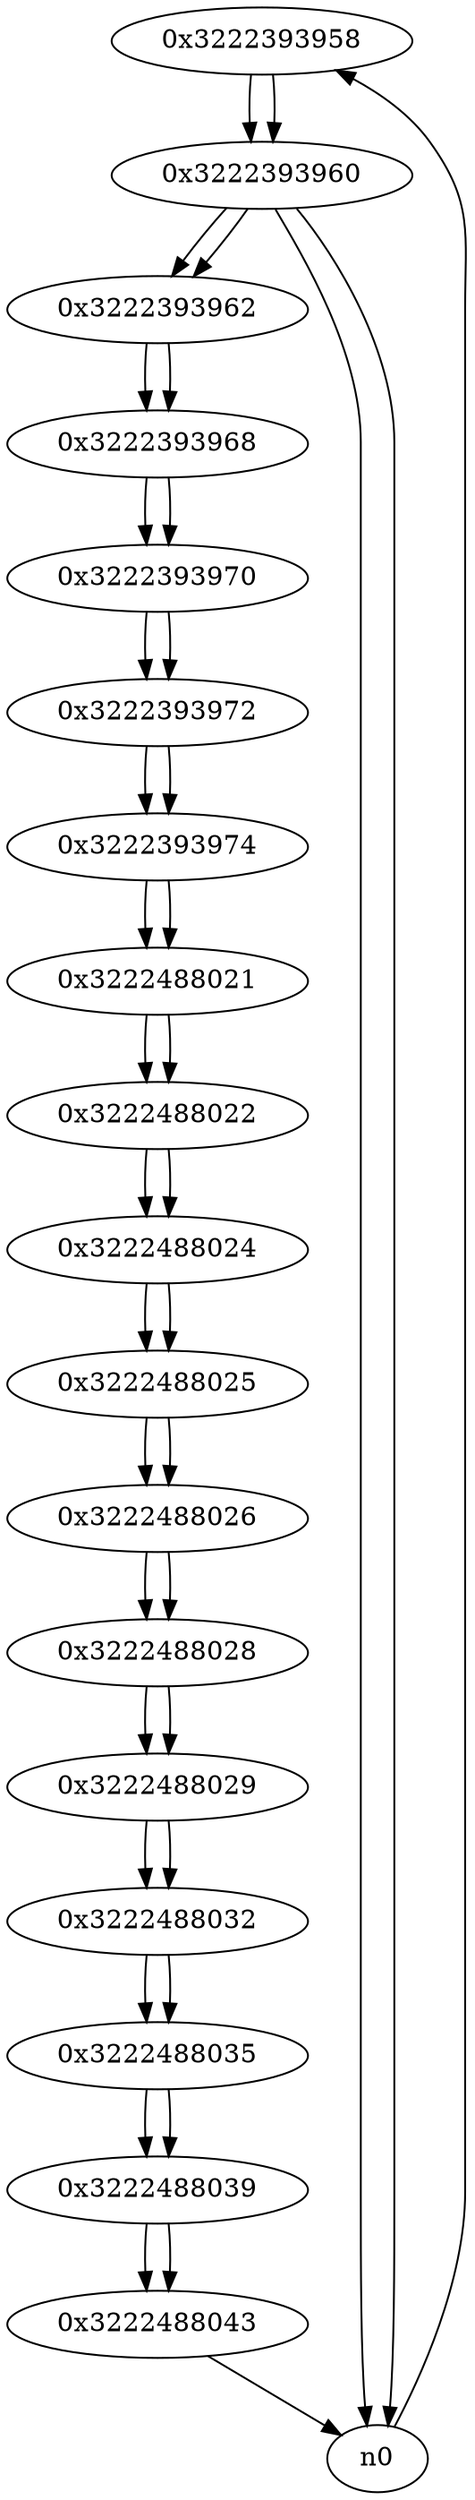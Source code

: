 digraph G{
/* nodes */
  n1 [label="0x3222393958"]
  n2 [label="0x3222393960"]
  n3 [label="0x3222393962"]
  n4 [label="0x3222393968"]
  n5 [label="0x3222393970"]
  n6 [label="0x3222393972"]
  n7 [label="0x3222393974"]
  n8 [label="0x3222488021"]
  n9 [label="0x3222488022"]
  n10 [label="0x3222488024"]
  n11 [label="0x3222488025"]
  n12 [label="0x3222488026"]
  n13 [label="0x3222488028"]
  n14 [label="0x3222488029"]
  n15 [label="0x3222488032"]
  n16 [label="0x3222488035"]
  n17 [label="0x3222488039"]
  n18 [label="0x3222488043"]
/* edges */
n1 -> n2;
n0 -> n1;
n2 -> n0;
n2 -> n3;
n2 -> n0;
n1 -> n2;
n3 -> n4;
n2 -> n3;
n4 -> n5;
n3 -> n4;
n5 -> n6;
n4 -> n5;
n6 -> n7;
n5 -> n6;
n7 -> n8;
n6 -> n7;
n8 -> n9;
n7 -> n8;
n9 -> n10;
n8 -> n9;
n10 -> n11;
n9 -> n10;
n11 -> n12;
n10 -> n11;
n12 -> n13;
n11 -> n12;
n13 -> n14;
n12 -> n13;
n14 -> n15;
n13 -> n14;
n15 -> n16;
n14 -> n15;
n16 -> n17;
n15 -> n16;
n17 -> n18;
n16 -> n17;
n18 -> n0;
n17 -> n18;
}
